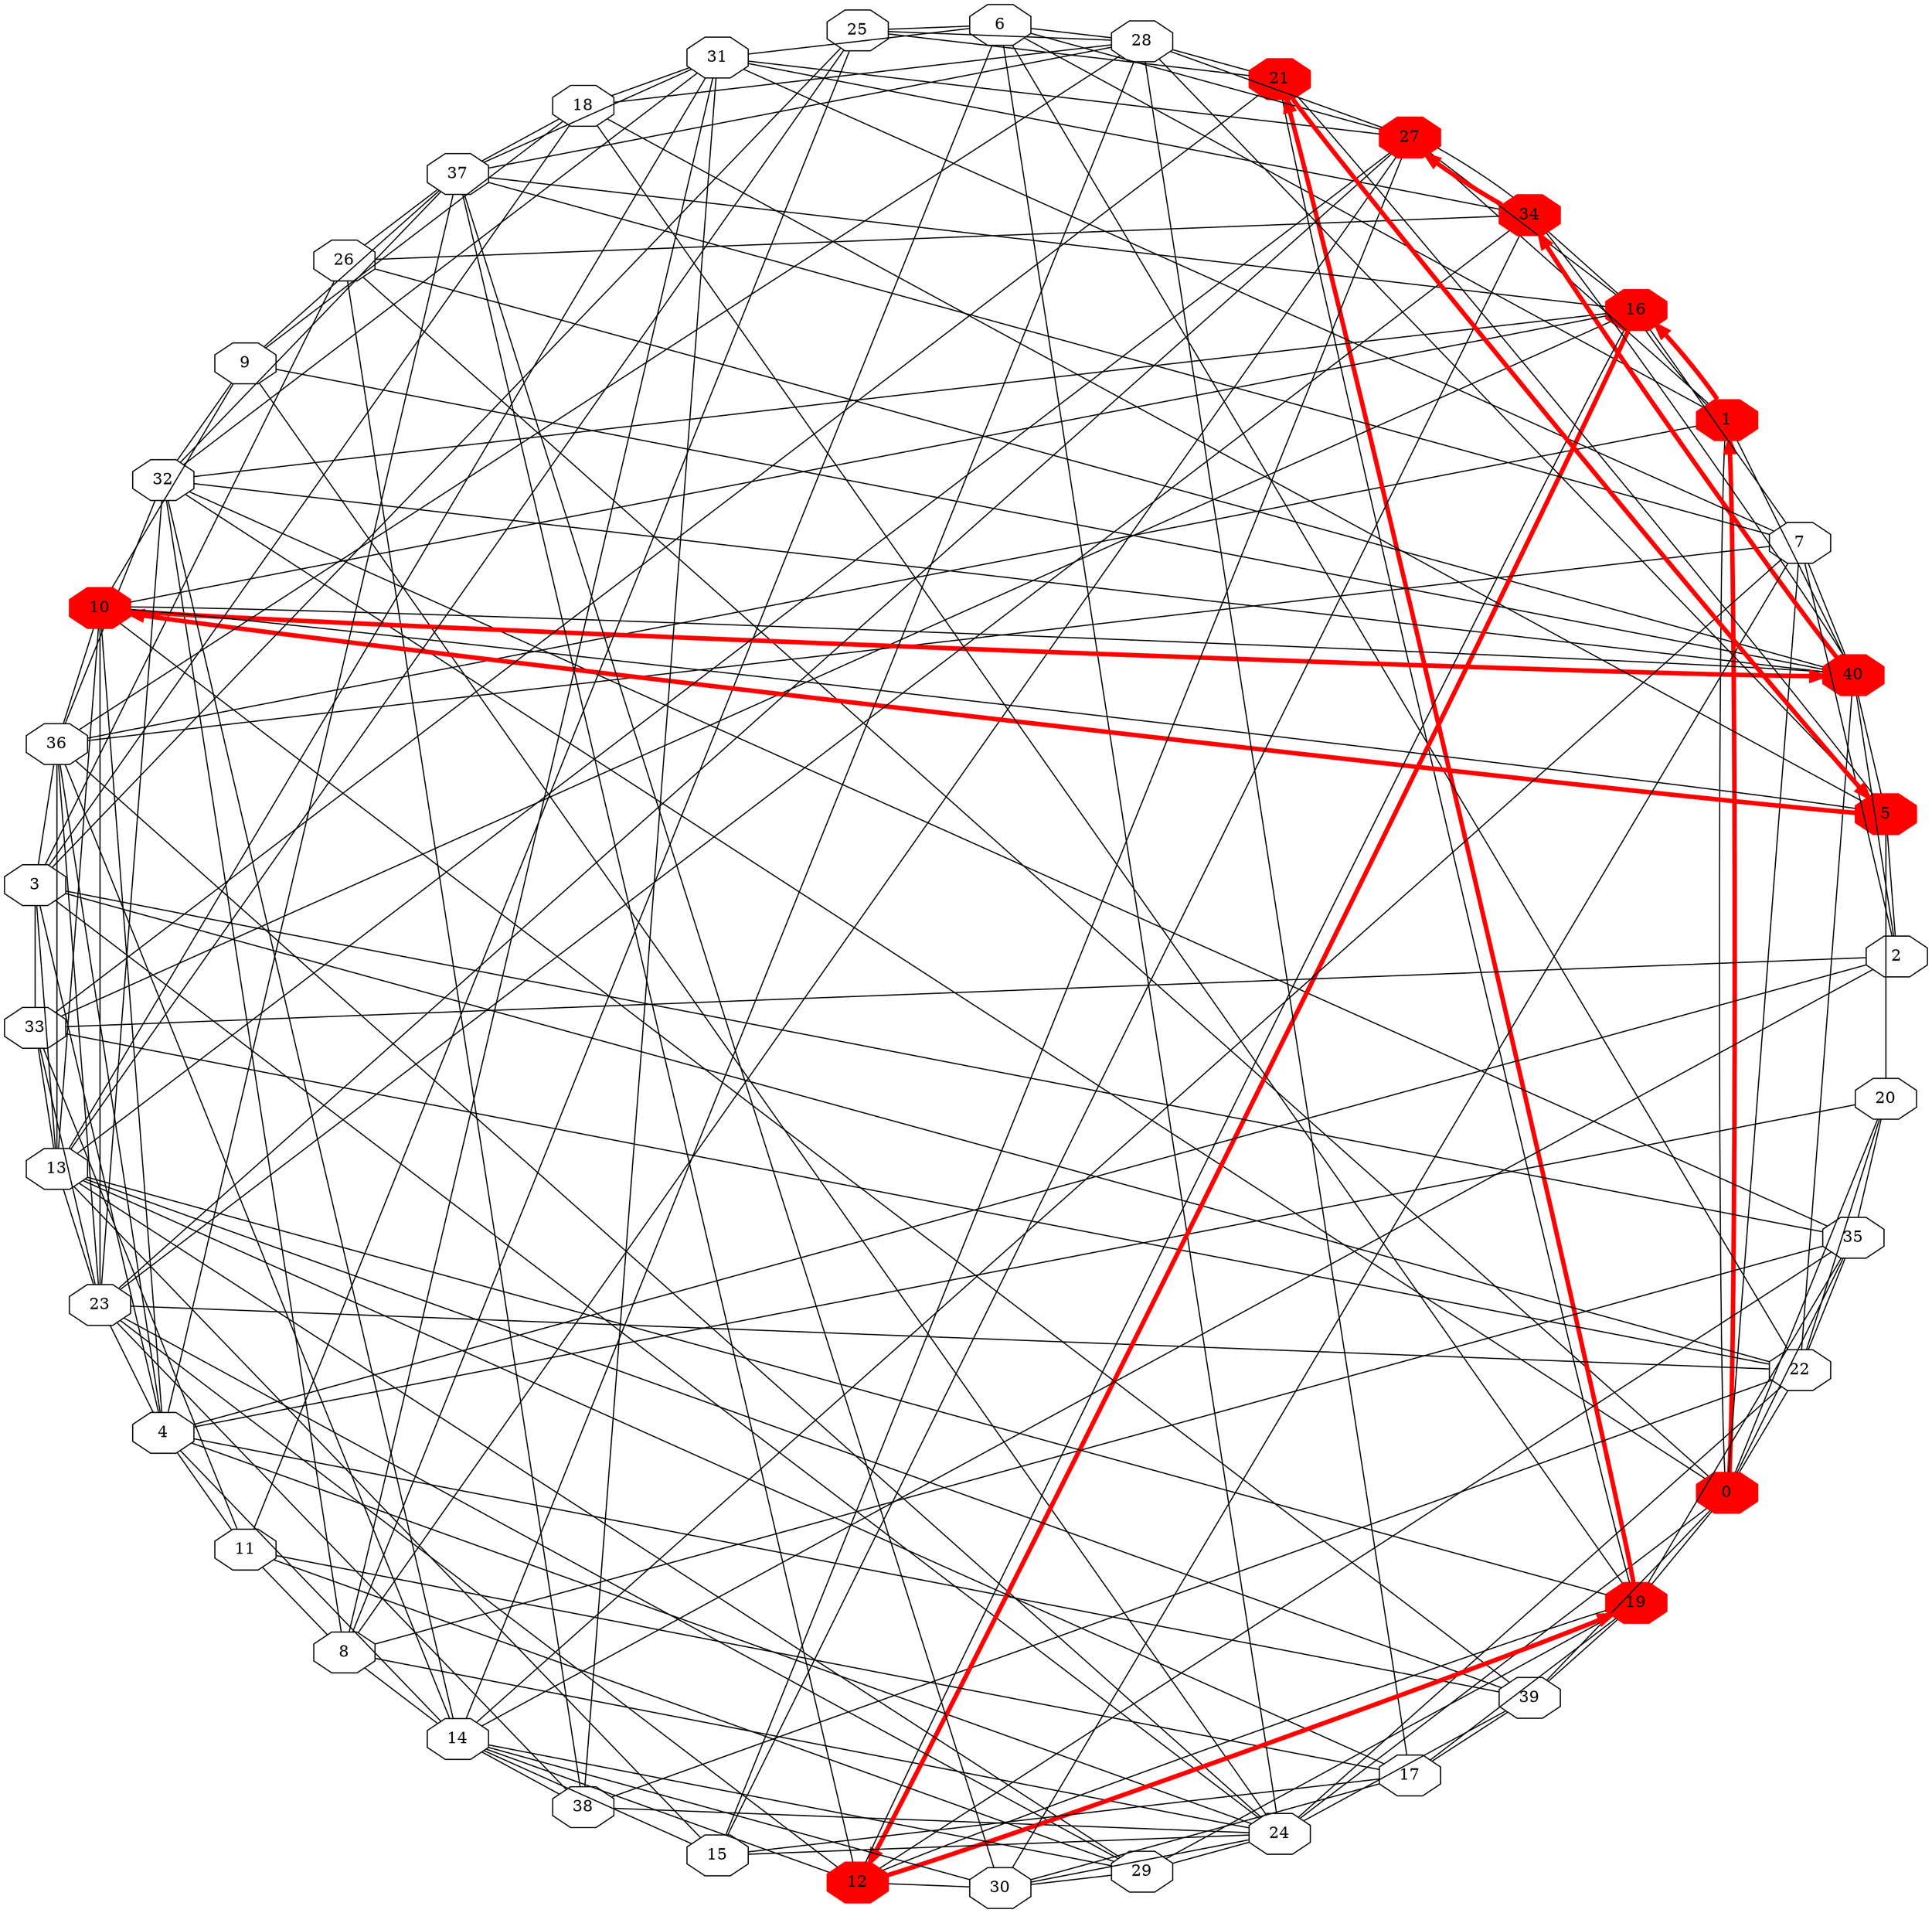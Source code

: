 digraph D {
	layout="circo";
	node [shape = octagon];
	0 -> 1 [arrowhead=none];
	0 -> 7 [arrowhead=none];
	0 -> 19 [arrowhead=none];
	0 -> 20 [arrowhead=none];
	0 -> 22 [arrowhead=none];
	0 -> 24 [arrowhead=none];
	0 -> 26 [arrowhead=none];
	0 -> 32 [arrowhead=none];
	0 -> 35 [arrowhead=none];
	0 -> 39 [arrowhead=none];
	1 -> 6 [arrowhead=none];
	1 -> 16 [arrowhead=none];
	1 -> 27 [arrowhead=none];
	1 -> 36 [arrowhead=none];
	1 -> 40 [arrowhead=none];
	2 -> 4 [arrowhead=none];
	2 -> 5 [arrowhead=none];
	2 -> 7 [arrowhead=none];
	2 -> 33 [arrowhead=none];
	2 -> 40 [arrowhead=none];
	3 -> 4 [arrowhead=none];
	3 -> 33 [arrowhead=none];
	3 -> 35 [arrowhead=none];
	3 -> 36 [arrowhead=none];
	6 -> 8 [arrowhead=none];
	10 -> 4 [arrowhead=none];
	10 -> 5 [arrowhead=none];
	10 -> 9 [arrowhead=none];
	10 -> 13 [arrowhead=none];
	10 -> 16 [arrowhead=none];
	10 -> 23 [arrowhead=none];
	10 -> 36 [arrowhead=none];
	10 -> 39 [arrowhead=none];
	10 -> 40 [arrowhead=none];
	11 -> 4 [arrowhead=none];
	11 -> 8 [arrowhead=none];
	11 -> 17 [arrowhead=none];
	11 -> 25 [arrowhead=none];
	11 -> 29 [arrowhead=none];
	11 -> 33 [arrowhead=none];
	12 -> 14 [arrowhead=none];
	12 -> 16 [arrowhead=none];
	12 -> 19 [arrowhead=none];
	12 -> 23 [arrowhead=none];
	12 -> 30 [arrowhead=none];
	12 -> 35 [arrowhead=none];
	12 -> 37 [arrowhead=none];
	13 -> 3 [arrowhead=none];
	13 -> 15 [arrowhead=none];
	13 -> 17 [arrowhead=none];
	13 -> 19 [arrowhead=none];
	13 -> 23 [arrowhead=none];
	13 -> 25 [arrowhead=none];
	13 -> 27 [arrowhead=none];
	13 -> 29 [arrowhead=none];
	13 -> 31 [arrowhead=none];
	13 -> 33 [arrowhead=none];
	13 -> 36 [arrowhead=none];
	13 -> 39 [arrowhead=none];
	14 -> 2 [arrowhead=none];
	14 -> 4 [arrowhead=none];
	14 -> 7 [arrowhead=none];
	14 -> 8 [arrowhead=none];
	14 -> 15 [arrowhead=none];
	14 -> 28 [arrowhead=none];
	14 -> 29 [arrowhead=none];
	14 -> 30 [arrowhead=none];
	14 -> 32 [arrowhead=none];
	14 -> 36 [arrowhead=none];
	14 -> 38 [arrowhead=none];
	15 -> 17 [arrowhead=none];
	15 -> 24 [arrowhead=none];
	15 -> 27 [arrowhead=none];
	15 -> 34 [arrowhead=none];
	16 -> 7 [arrowhead=none];
	16 -> 27 [arrowhead=none];
	16 -> 32 [arrowhead=none];
	16 -> 33 [arrowhead=none];
	16 -> 34 [arrowhead=none];
	16 -> 37 [arrowhead=none];
	17 -> 19 [arrowhead=none];
	17 -> 28 [arrowhead=none];
	17 -> 30 [arrowhead=none];
	17 -> 39 [arrowhead=none];
	18 -> 3 [arrowhead=none];
	18 -> 5 [arrowhead=none];
	18 -> 9 [arrowhead=none];
	18 -> 19 [arrowhead=none];
	18 -> 28 [arrowhead=none];
	18 -> 31 [arrowhead=none];
	18 -> 37 [arrowhead=none];
	19 -> 21 [arrowhead=none];
	19 -> 29 [arrowhead=none];
	19 -> 35 [arrowhead=none];
	19 -> 39 [arrowhead=none];
	20 -> 4 [arrowhead=none];
	20 -> 5 [arrowhead=none];
	20 -> 22 [arrowhead=none];
	20 -> 35 [arrowhead=none];
	21 -> 5 [arrowhead=none];
	21 -> 25 [arrowhead=none];
	21 -> 28 [arrowhead=none];
	21 -> 33 [arrowhead=none];
	22 -> 3 [arrowhead=none];
	22 -> 6 [arrowhead=none];
	22 -> 23 [arrowhead=none];
	22 -> 24 [arrowhead=none];
	22 -> 33 [arrowhead=none];
	22 -> 35 [arrowhead=none];
	22 -> 38 [arrowhead=none];
	22 -> 40 [arrowhead=none];
	23 -> 4 [arrowhead=none];
	23 -> 27 [arrowhead=none];
	23 -> 29 [arrowhead=none];
	23 -> 32 [arrowhead=none];
	23 -> 33 [arrowhead=none];
	23 -> 34 [arrowhead=none];
	23 -> 36 [arrowhead=none];
	23 -> 38 [arrowhead=none];
	24 -> 3 [arrowhead=none];
	24 -> 4 [arrowhead=none];
	24 -> 6 [arrowhead=none];
	24 -> 8 [arrowhead=none];
	24 -> 9 [arrowhead=none];
	24 -> 29 [arrowhead=none];
	24 -> 30 [arrowhead=none];
	24 -> 36 [arrowhead=none];
	24 -> 38 [arrowhead=none];
	24 -> 39 [arrowhead=none];
	25 -> 3 [arrowhead=none];
	25 -> 6 [arrowhead=none];
	25 -> 28 [arrowhead=none];
	26 -> 3 [arrowhead=none];
	26 -> 34 [arrowhead=none];
	26 -> 37 [arrowhead=none];
	26 -> 38 [arrowhead=none];
	26 -> 40 [arrowhead=none];
	27 -> 6 [arrowhead=none];
	27 -> 8 [arrowhead=none];
	27 -> 28 [arrowhead=none];
	27 -> 31 [arrowhead=none];
	27 -> 34 [arrowhead=none];
	28 -> 5 [arrowhead=none];
	28 -> 6 [arrowhead=none];
	28 -> 36 [arrowhead=none];
	28 -> 37 [arrowhead=none];
	29 -> 30 [arrowhead=none];
	30 -> 7 [arrowhead=none];
	30 -> 37 [arrowhead=none];
	31 -> 6 [arrowhead=none];
	31 -> 7 [arrowhead=none];
	31 -> 8 [arrowhead=none];
	31 -> 32 [arrowhead=none];
	31 -> 34 [arrowhead=none];
	31 -> 37 [arrowhead=none];
	31 -> 38 [arrowhead=none];
	32 -> 8 [arrowhead=none];
	32 -> 9 [arrowhead=none];
	32 -> 35 [arrowhead=none];
	32 -> 36 [arrowhead=none];
	32 -> 37 [arrowhead=none];
	32 -> 40 [arrowhead=none];
	34 -> 40 [arrowhead=none];
	35 -> 8 [arrowhead=none];
	36 -> 4 [arrowhead=none];
	36 -> 7 [arrowhead=none];
	37 -> 4 [arrowhead=none];
	37 -> 7 [arrowhead=none];
	37 -> 9 [arrowhead=none];
	39 -> 4 [arrowhead=none];
	40 -> 5 [arrowhead=none];
	40 -> 7 [arrowhead=none];
	40 -> 9 [arrowhead=none];
	0 -> 1 [penwidth=4, color="red"];
	1 -> 16 [penwidth=4, color="red"];
	16 -> 12 [penwidth=4, color="red"];
	12 -> 19 [penwidth=4, color="red"];
	19 -> 21 [penwidth=4, color="red"];
	21 -> 5 [penwidth=4, color="red"];
	5 -> 10 [penwidth=4, color="red"];
	10 -> 40 [penwidth=4, color="red"];
	40 -> 34 [penwidth=4, color="red"];
	34 -> 27 [penwidth=4, color="red"];
	0, 1, 16, 12, 19, 21, 5, 10, 40, 34, 27 [shape = octagon, fillcolor=red, style=filled, color=red];
}
